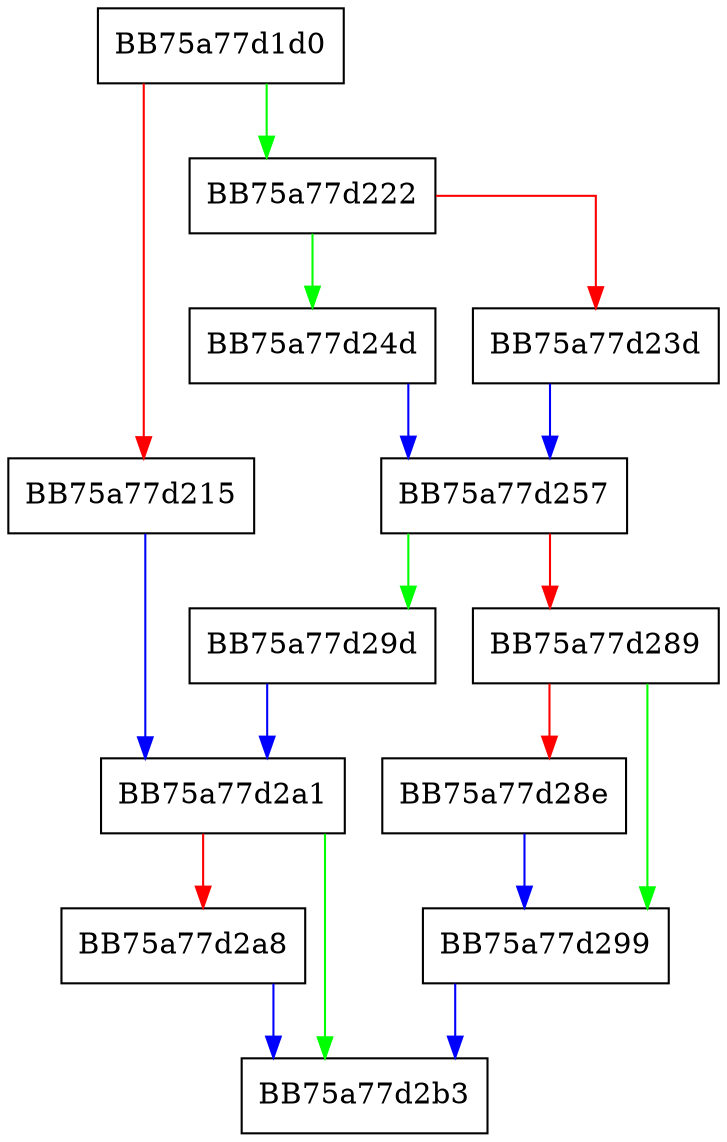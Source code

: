 digraph _isctype_l {
  node [shape="box"];
  graph [splines=ortho];
  BB75a77d1d0 -> BB75a77d222 [color="green"];
  BB75a77d1d0 -> BB75a77d215 [color="red"];
  BB75a77d215 -> BB75a77d2a1 [color="blue"];
  BB75a77d222 -> BB75a77d24d [color="green"];
  BB75a77d222 -> BB75a77d23d [color="red"];
  BB75a77d23d -> BB75a77d257 [color="blue"];
  BB75a77d24d -> BB75a77d257 [color="blue"];
  BB75a77d257 -> BB75a77d29d [color="green"];
  BB75a77d257 -> BB75a77d289 [color="red"];
  BB75a77d289 -> BB75a77d299 [color="green"];
  BB75a77d289 -> BB75a77d28e [color="red"];
  BB75a77d28e -> BB75a77d299 [color="blue"];
  BB75a77d299 -> BB75a77d2b3 [color="blue"];
  BB75a77d29d -> BB75a77d2a1 [color="blue"];
  BB75a77d2a1 -> BB75a77d2b3 [color="green"];
  BB75a77d2a1 -> BB75a77d2a8 [color="red"];
  BB75a77d2a8 -> BB75a77d2b3 [color="blue"];
}